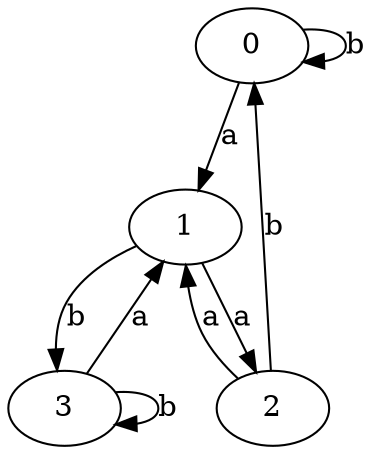 digraph {
 ranksep=0.5;
 d2tdocpreamble = "\usetikzlibrary{automata}";
 d2tfigpreamble = "\tikzstyle{every state}= [ draw=blue!50,very thick,fill=blue!20]  \tikzstyle{auto}= [fill=white]";
 node [style="state"];
 edge [lblstyle="auto",topath="bend right", len=4  ]
  "0" [label="0",style = "state, accepting"];
  "1" [label="1",style = "state, initial"];
  "2" [label="2",];
  "3" [label="3",];
  "0" -> "0" [label="b",topath="loop above"];
  "0" -> "1" [label="a"];
  "1" -> "2" [label="a"];
  "1" -> "3" [label="b"];
  "2" -> "0" [label="b"];
  "2" -> "1" [label="a"];
  "3" -> "1" [label="a"];
  "3" -> "3" [label="b",topath="loop above"];
}